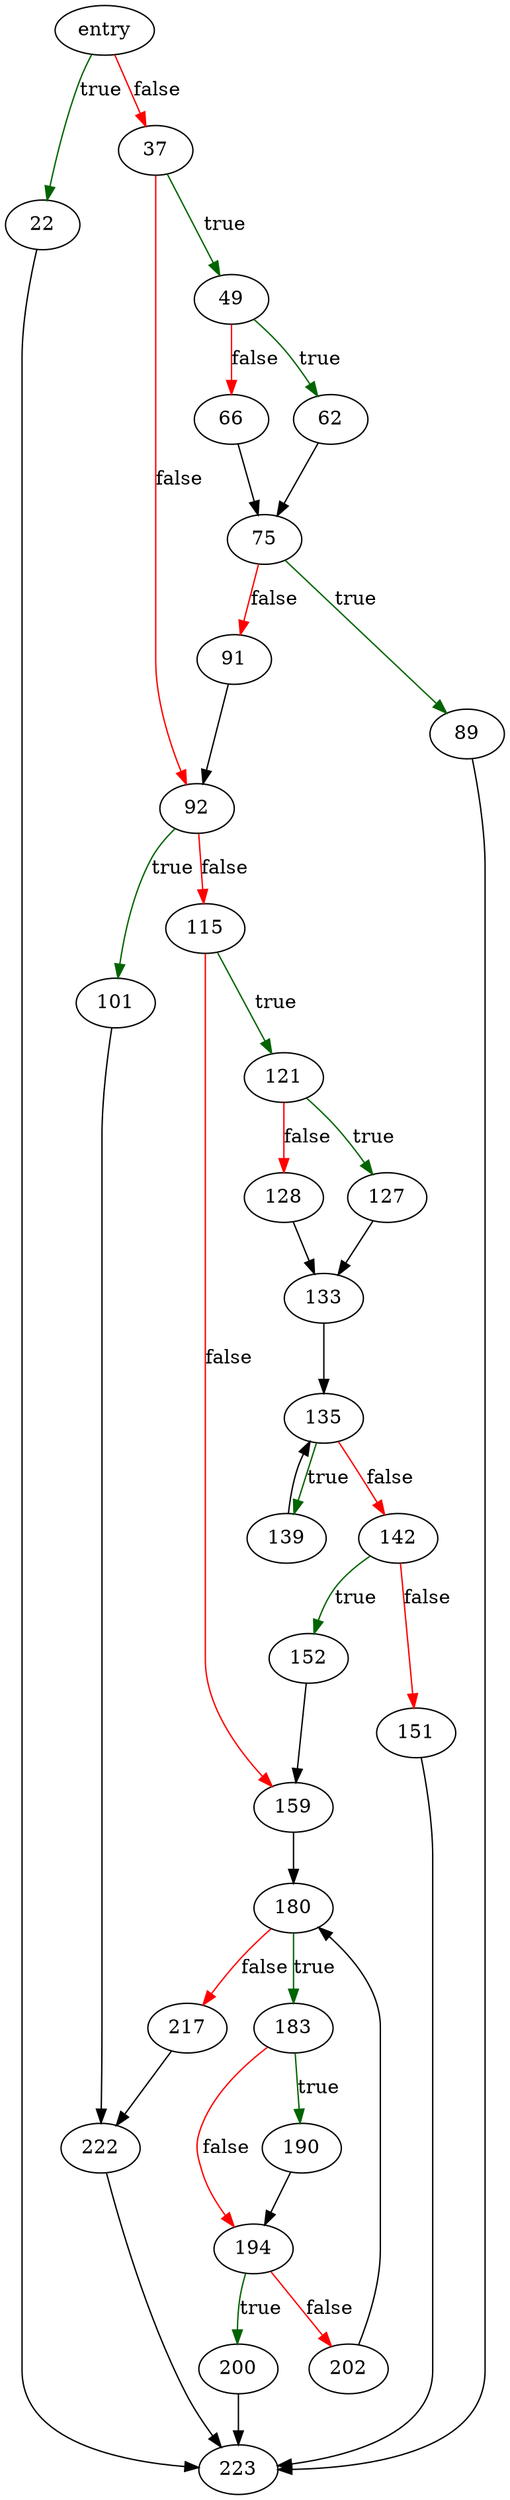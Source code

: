 digraph "vdbePmaReadBlob" {
	// Node definitions.
	3 [label=entry];
	22;
	37;
	49;
	62;
	66;
	75;
	89;
	91;
	92;
	101;
	115;
	121;
	127;
	128;
	133;
	135;
	139;
	142;
	151;
	152;
	159;
	180;
	183;
	190;
	194;
	200;
	202;
	217;
	222;
	223;

	// Edge definitions.
	3 -> 22 [
		color=darkgreen
		label=true
	];
	3 -> 37 [
		color=red
		label=false
	];
	22 -> 223;
	37 -> 49 [
		color=darkgreen
		label=true
	];
	37 -> 92 [
		color=red
		label=false
	];
	49 -> 62 [
		color=darkgreen
		label=true
	];
	49 -> 66 [
		color=red
		label=false
	];
	62 -> 75;
	66 -> 75;
	75 -> 89 [
		color=darkgreen
		label=true
	];
	75 -> 91 [
		color=red
		label=false
	];
	89 -> 223;
	91 -> 92;
	92 -> 101 [
		color=darkgreen
		label=true
	];
	92 -> 115 [
		color=red
		label=false
	];
	101 -> 222;
	115 -> 121 [
		color=darkgreen
		label=true
	];
	115 -> 159 [
		color=red
		label=false
	];
	121 -> 127 [
		color=darkgreen
		label=true
	];
	121 -> 128 [
		color=red
		label=false
	];
	127 -> 133;
	128 -> 133;
	133 -> 135;
	135 -> 139 [
		color=darkgreen
		label=true
	];
	135 -> 142 [
		color=red
		label=false
	];
	139 -> 135;
	142 -> 151 [
		color=red
		label=false
	];
	142 -> 152 [
		color=darkgreen
		label=true
	];
	151 -> 223;
	152 -> 159;
	159 -> 180;
	180 -> 183 [
		color=darkgreen
		label=true
	];
	180 -> 217 [
		color=red
		label=false
	];
	183 -> 190 [
		color=darkgreen
		label=true
	];
	183 -> 194 [
		color=red
		label=false
	];
	190 -> 194;
	194 -> 200 [
		color=darkgreen
		label=true
	];
	194 -> 202 [
		color=red
		label=false
	];
	200 -> 223;
	202 -> 180;
	217 -> 222;
	222 -> 223;
}